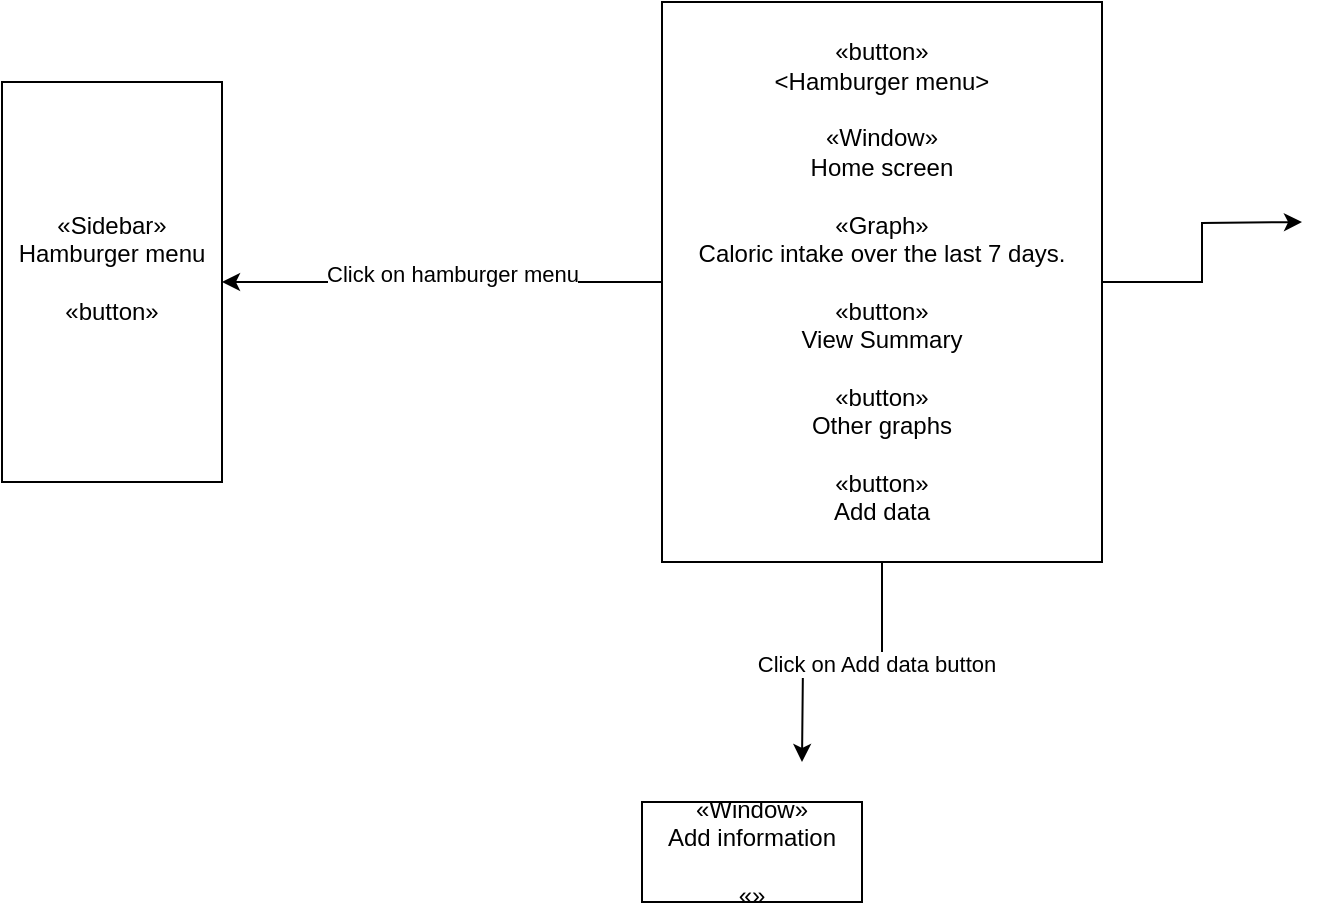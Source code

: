 <mxfile version="24.4.8" type="device">
  <diagram name="Page-1" id="APHTnaRsYDHRcKdXppEu">
    <mxGraphModel dx="780" dy="496" grid="1" gridSize="10" guides="1" tooltips="1" connect="1" arrows="1" fold="1" page="1" pageScale="1" pageWidth="850" pageHeight="1100" math="0" shadow="0">
      <root>
        <mxCell id="0" />
        <mxCell id="1" parent="0" />
        <mxCell id="TgmtA5AjOMu-i71r19Ey-2" style="edgeStyle=orthogonalEdgeStyle;rounded=0;orthogonalLoop=1;jettySize=auto;html=1;" edge="1" parent="1" source="TgmtA5AjOMu-i71r19Ey-1">
          <mxGeometry relative="1" as="geometry">
            <mxPoint x="790" y="280" as="targetPoint" />
          </mxGeometry>
        </mxCell>
        <mxCell id="TgmtA5AjOMu-i71r19Ey-3" style="edgeStyle=orthogonalEdgeStyle;rounded=0;orthogonalLoop=1;jettySize=auto;html=1;entryX=1;entryY=0.5;entryDx=0;entryDy=0;" edge="1" parent="1" source="TgmtA5AjOMu-i71r19Ey-1" target="TgmtA5AjOMu-i71r19Ey-6">
          <mxGeometry relative="1" as="geometry">
            <mxPoint x="60" y="270" as="targetPoint" />
          </mxGeometry>
        </mxCell>
        <mxCell id="TgmtA5AjOMu-i71r19Ey-7" value="Click on hamburger menu" style="edgeLabel;html=1;align=center;verticalAlign=middle;resizable=0;points=[];" vertex="1" connectable="0" parent="TgmtA5AjOMu-i71r19Ey-3">
          <mxGeometry x="-0.039" y="-4" relative="1" as="geometry">
            <mxPoint as="offset" />
          </mxGeometry>
        </mxCell>
        <mxCell id="TgmtA5AjOMu-i71r19Ey-4" value="--" style="edgeStyle=orthogonalEdgeStyle;rounded=0;orthogonalLoop=1;jettySize=auto;html=1;exitX=0.5;exitY=1;exitDx=0;exitDy=0;" edge="1" parent="1" source="TgmtA5AjOMu-i71r19Ey-1">
          <mxGeometry relative="1" as="geometry">
            <mxPoint x="540" y="550" as="targetPoint" />
            <mxPoint x="610" y="530" as="sourcePoint" />
          </mxGeometry>
        </mxCell>
        <mxCell id="TgmtA5AjOMu-i71r19Ey-9" value="Click on Add data button" style="edgeLabel;html=1;align=center;verticalAlign=middle;resizable=0;points=[];" vertex="1" connectable="0" parent="TgmtA5AjOMu-i71r19Ey-4">
          <mxGeometry x="-0.233" y="1" relative="1" as="geometry">
            <mxPoint as="offset" />
          </mxGeometry>
        </mxCell>
        <mxCell id="TgmtA5AjOMu-i71r19Ey-1" value="&lt;div&gt;«button»&lt;br&gt;&lt;/div&gt;&lt;div&gt;&amp;lt;Hamburger menu&amp;gt;&lt;/div&gt;&lt;div&gt;&lt;br&gt;&lt;/div&gt;«Window»&lt;div&gt;Home screen&lt;/div&gt;&lt;div&gt;&lt;br&gt;&lt;/div&gt;&lt;div&gt;«Graph»&lt;br&gt;&lt;/div&gt;&lt;div&gt;Caloric intake over the last 7 days.&lt;/div&gt;&lt;div&gt;&lt;br&gt;&lt;/div&gt;&lt;div&gt;«button»&lt;br&gt;&lt;/div&gt;&lt;div&gt;View Summary&lt;/div&gt;&lt;div&gt;&lt;br&gt;&lt;/div&gt;&lt;div&gt;«button»&lt;br&gt;&lt;/div&gt;&lt;div&gt;Other graphs&lt;/div&gt;&lt;div&gt;&lt;br&gt;&lt;/div&gt;&lt;div&gt;«button»&lt;br&gt;&lt;/div&gt;&lt;div&gt;Add data&lt;/div&gt;" style="html=1;whiteSpace=wrap;" vertex="1" parent="1">
          <mxGeometry x="470" y="170" width="220" height="280" as="geometry" />
        </mxCell>
        <mxCell id="TgmtA5AjOMu-i71r19Ey-6" value="«Sidebar»&lt;br&gt;&lt;div&gt;Hamburger menu&lt;/div&gt;&lt;div&gt;&lt;br&gt;&lt;/div&gt;&lt;div&gt;«button»&lt;br&gt;&lt;/div&gt;&lt;div&gt;&lt;br&gt;&lt;/div&gt;" style="html=1;whiteSpace=wrap;" vertex="1" parent="1">
          <mxGeometry x="140" y="210" width="110" height="200" as="geometry" />
        </mxCell>
        <mxCell id="TgmtA5AjOMu-i71r19Ey-8" value="«Window»&lt;div&gt;Add information&lt;/div&gt;&lt;div&gt;&lt;br&gt;&lt;/div&gt;&lt;div&gt;«»&lt;br&gt;&lt;/div&gt;" style="html=1;whiteSpace=wrap;" vertex="1" parent="1">
          <mxGeometry x="460" y="570" width="110" height="50" as="geometry" />
        </mxCell>
      </root>
    </mxGraphModel>
  </diagram>
</mxfile>
